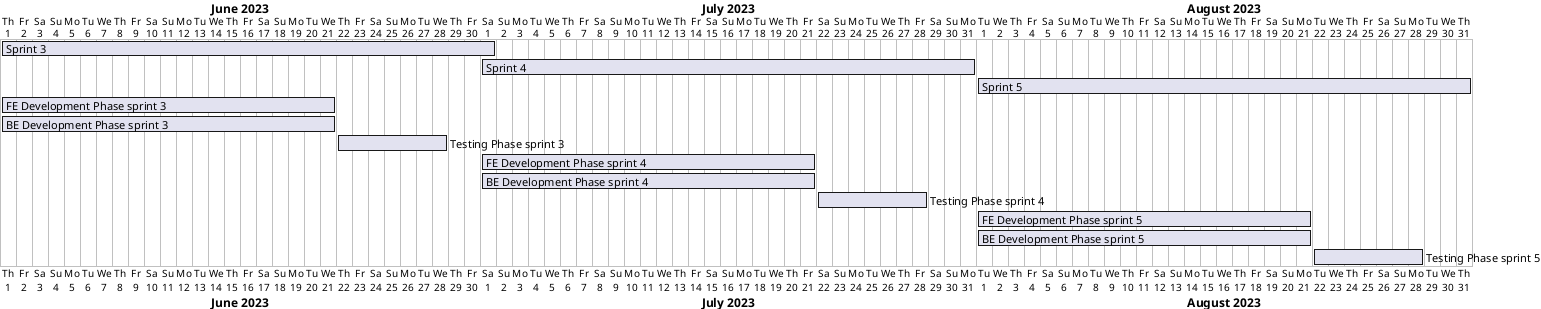 @startgantt sprint timeline 2
[Sprint 3] lasts 31 days
[Sprint 4] lasts 31 days
[Sprint 5] lasts 31 days
[FE Development Phase sprint 3] lasts 21 days 
[BE Development Phase sprint 3] lasts 21 days
[Testing Phase sprint 3] lasts 7 days

[FE Development Phase sprint 4] lasts 21 days 
[BE Development Phase sprint 4] lasts 21 days
[Testing Phase sprint 4] lasts 7 days

[FE Development Phase sprint 5] lasts 21 days 
[BE Development Phase sprint 5] lasts 21 days
[Testing Phase sprint 5] lasts 7 days

Project starts 2023-06-01
[Sprint 3] starts 2023-06-01
[Sprint 4] starts 2023-07-01
[Sprint 5] starts 2023-08-01
[FE Development Phase sprint 3] starts 2023-06-01 
[BE Development Phase sprint 3] starts 2023-06-01
[Testing Phase sprint 3] starts 2023-06-22

[FE Development Phase sprint 4] starts 2023-07-01 
[BE Development Phase sprint 4] starts 2023-07-01
[Testing Phase sprint 4] starts 2023-07-22

[FE Development Phase sprint 5] starts 2023-08-01 
[BE Development Phase sprint 5] starts 2023-08-01
[Testing Phase sprint 5] starts 2023-08-22
@endgantt
